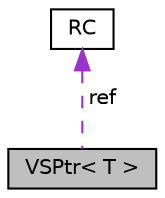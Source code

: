 digraph "VSPtr&lt; T &gt;"
{
  edge [fontname="Helvetica",fontsize="10",labelfontname="Helvetica",labelfontsize="10"];
  node [fontname="Helvetica",fontsize="10",shape=record];
  Node1 [label="VSPtr\< T \>",height=0.2,width=0.4,color="black", fillcolor="grey75", style="filled", fontcolor="black"];
  Node2 -> Node1 [dir="back",color="darkorchid3",fontsize="10",style="dashed",label=" ref" ,fontname="Helvetica"];
  Node2 [label="RC",height=0.2,width=0.4,color="black", fillcolor="white", style="filled",URL="$class_r_c.html",tooltip="Clase RC que se encarga de llevar el conteo de referencias sobre los objetos VSPtr. "];
}
